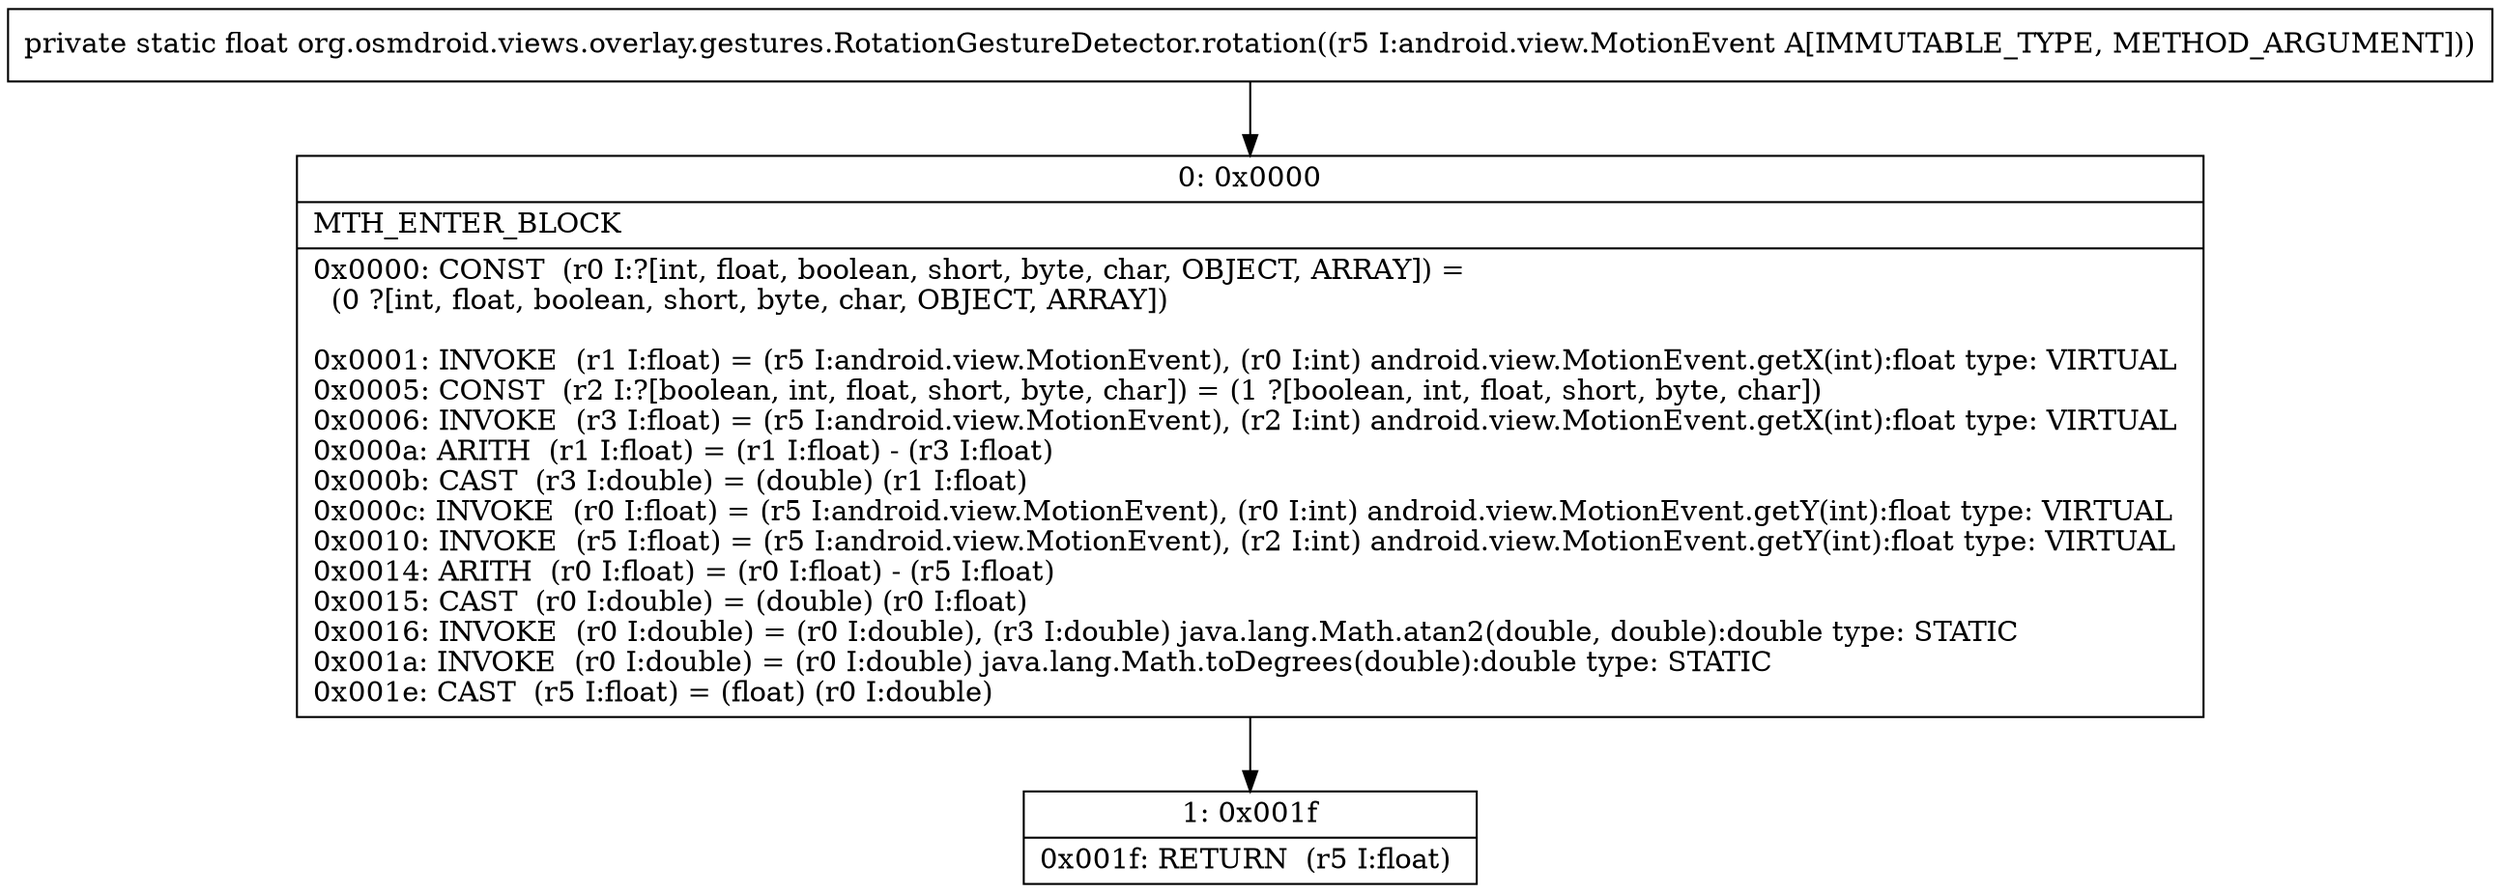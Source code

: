 digraph "CFG fororg.osmdroid.views.overlay.gestures.RotationGestureDetector.rotation(Landroid\/view\/MotionEvent;)F" {
Node_0 [shape=record,label="{0\:\ 0x0000|MTH_ENTER_BLOCK\l|0x0000: CONST  (r0 I:?[int, float, boolean, short, byte, char, OBJECT, ARRAY]) = \l  (0 ?[int, float, boolean, short, byte, char, OBJECT, ARRAY])\l \l0x0001: INVOKE  (r1 I:float) = (r5 I:android.view.MotionEvent), (r0 I:int) android.view.MotionEvent.getX(int):float type: VIRTUAL \l0x0005: CONST  (r2 I:?[boolean, int, float, short, byte, char]) = (1 ?[boolean, int, float, short, byte, char]) \l0x0006: INVOKE  (r3 I:float) = (r5 I:android.view.MotionEvent), (r2 I:int) android.view.MotionEvent.getX(int):float type: VIRTUAL \l0x000a: ARITH  (r1 I:float) = (r1 I:float) \- (r3 I:float) \l0x000b: CAST  (r3 I:double) = (double) (r1 I:float) \l0x000c: INVOKE  (r0 I:float) = (r5 I:android.view.MotionEvent), (r0 I:int) android.view.MotionEvent.getY(int):float type: VIRTUAL \l0x0010: INVOKE  (r5 I:float) = (r5 I:android.view.MotionEvent), (r2 I:int) android.view.MotionEvent.getY(int):float type: VIRTUAL \l0x0014: ARITH  (r0 I:float) = (r0 I:float) \- (r5 I:float) \l0x0015: CAST  (r0 I:double) = (double) (r0 I:float) \l0x0016: INVOKE  (r0 I:double) = (r0 I:double), (r3 I:double) java.lang.Math.atan2(double, double):double type: STATIC \l0x001a: INVOKE  (r0 I:double) = (r0 I:double) java.lang.Math.toDegrees(double):double type: STATIC \l0x001e: CAST  (r5 I:float) = (float) (r0 I:double) \l}"];
Node_1 [shape=record,label="{1\:\ 0x001f|0x001f: RETURN  (r5 I:float) \l}"];
MethodNode[shape=record,label="{private static float org.osmdroid.views.overlay.gestures.RotationGestureDetector.rotation((r5 I:android.view.MotionEvent A[IMMUTABLE_TYPE, METHOD_ARGUMENT])) }"];
MethodNode -> Node_0;
Node_0 -> Node_1;
}

